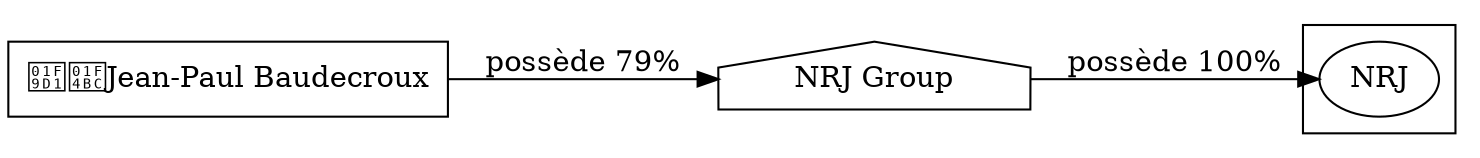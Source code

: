 digraph {
  rankdir=LR;
  subgraph roots {
    
      "jean-paul-baudecroux-162"[label="🧑‍💼Jean-Paul Baudecroux" shape=box]
    
  }

  
    "nrj-group-163"[label="NRJ Group" shape=house]
  

  subgraph clusterLeaves {
    
      "nrj-166"[label="NRJ"]
    
  }

  
    "nrj-group-163" -> "nrj-166" [
      label="possède 100%"
    ]
  
    "jean-paul-baudecroux-162" -> "nrj-group-163" [
      label="possède 79%"
    ]
  
}
